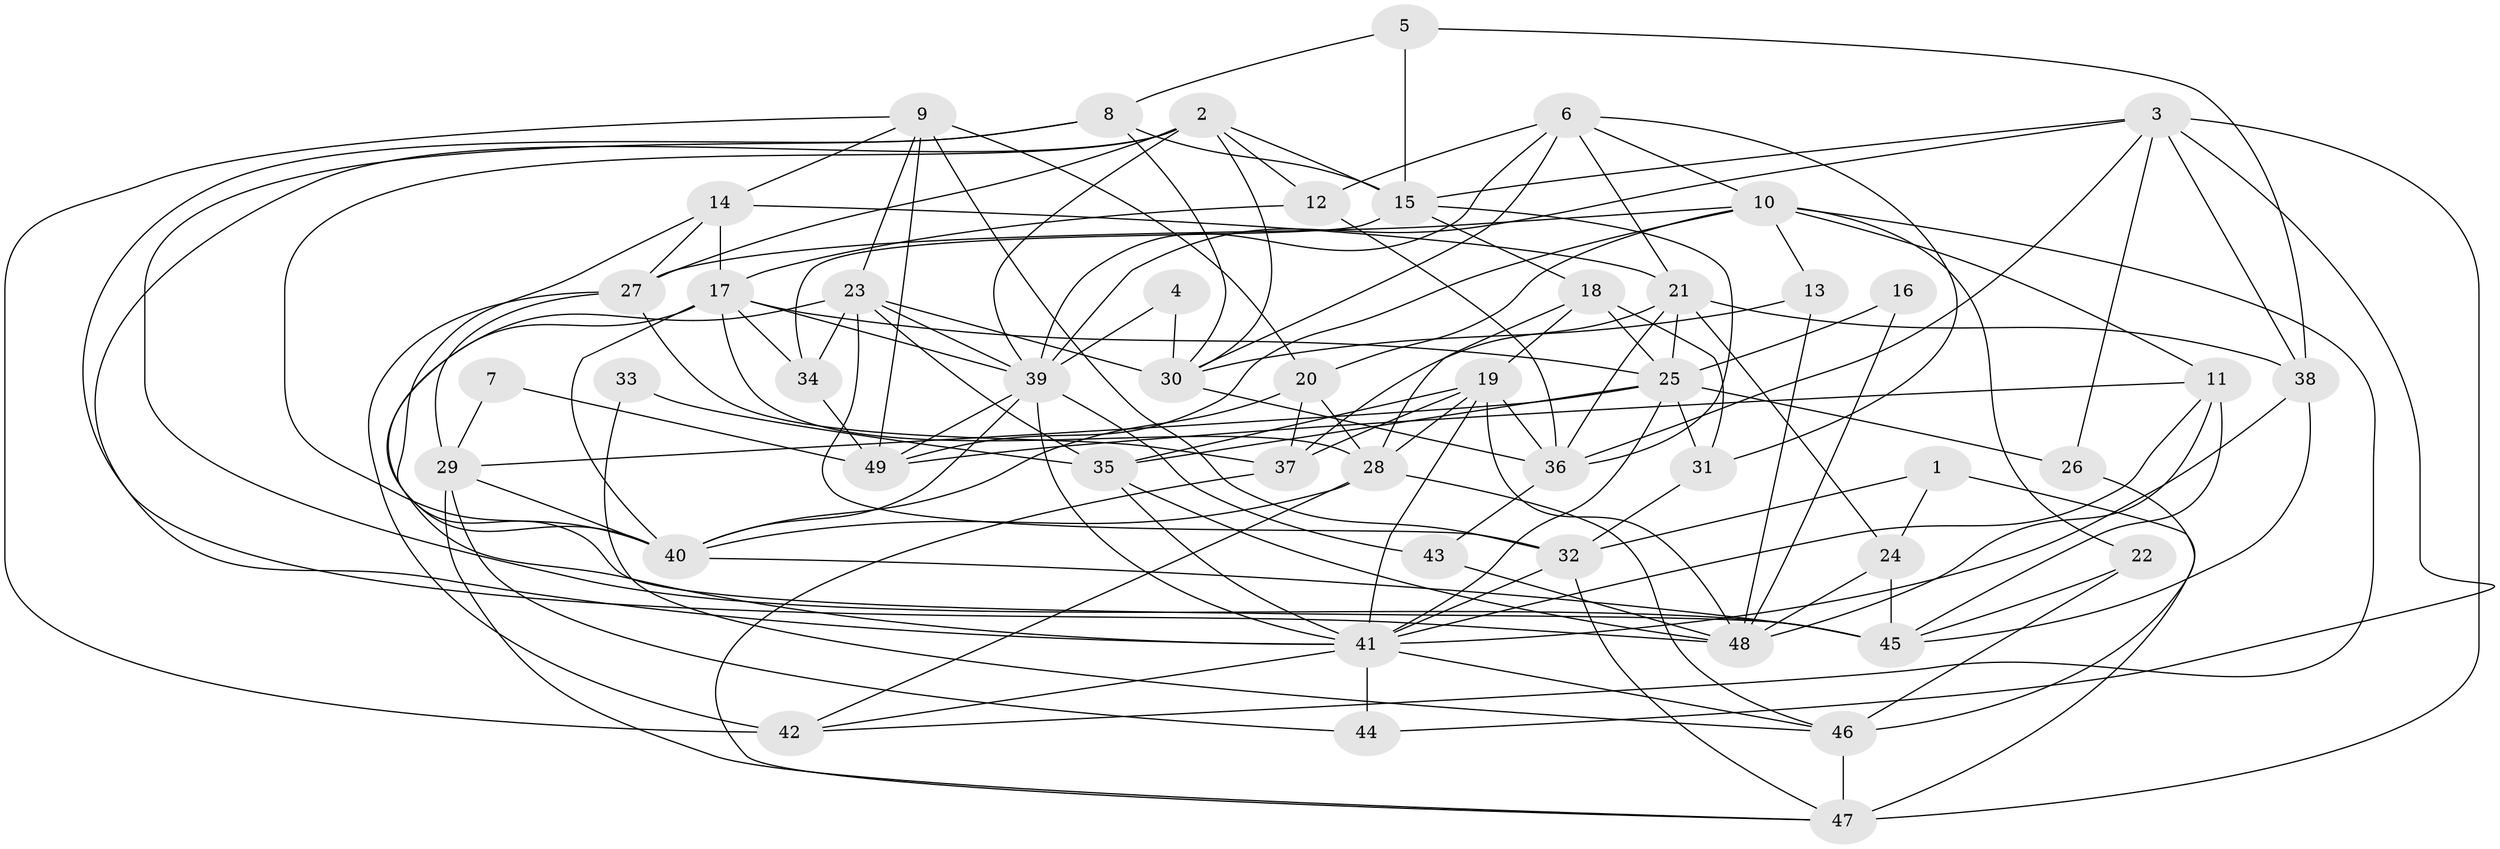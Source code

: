 // original degree distribution, {4: 0.21649484536082475, 3: 0.24742268041237114, 2: 0.18556701030927836, 6: 0.12371134020618557, 8: 0.020618556701030927, 5: 0.16494845360824742, 7: 0.041237113402061855}
// Generated by graph-tools (version 1.1) at 2025/26/03/09/25 03:26:22]
// undirected, 49 vertices, 136 edges
graph export_dot {
graph [start="1"]
  node [color=gray90,style=filled];
  1;
  2;
  3;
  4;
  5;
  6;
  7;
  8;
  9;
  10;
  11;
  12;
  13;
  14;
  15;
  16;
  17;
  18;
  19;
  20;
  21;
  22;
  23;
  24;
  25;
  26;
  27;
  28;
  29;
  30;
  31;
  32;
  33;
  34;
  35;
  36;
  37;
  38;
  39;
  40;
  41;
  42;
  43;
  44;
  45;
  46;
  47;
  48;
  49;
  1 -- 24 [weight=1.0];
  1 -- 32 [weight=1.0];
  1 -- 47 [weight=1.0];
  2 -- 12 [weight=1.0];
  2 -- 15 [weight=1.0];
  2 -- 27 [weight=1.0];
  2 -- 30 [weight=1.0];
  2 -- 39 [weight=1.0];
  2 -- 40 [weight=1.0];
  2 -- 41 [weight=1.0];
  3 -- 15 [weight=1.0];
  3 -- 26 [weight=2.0];
  3 -- 36 [weight=1.0];
  3 -- 38 [weight=1.0];
  3 -- 39 [weight=1.0];
  3 -- 44 [weight=1.0];
  3 -- 47 [weight=2.0];
  4 -- 30 [weight=1.0];
  4 -- 39 [weight=2.0];
  5 -- 8 [weight=1.0];
  5 -- 15 [weight=1.0];
  5 -- 38 [weight=1.0];
  6 -- 10 [weight=1.0];
  6 -- 12 [weight=1.0];
  6 -- 21 [weight=1.0];
  6 -- 30 [weight=1.0];
  6 -- 31 [weight=1.0];
  6 -- 39 [weight=1.0];
  7 -- 29 [weight=1.0];
  7 -- 49 [weight=1.0];
  8 -- 15 [weight=1.0];
  8 -- 30 [weight=1.0];
  8 -- 45 [weight=1.0];
  8 -- 48 [weight=1.0];
  9 -- 14 [weight=1.0];
  9 -- 20 [weight=1.0];
  9 -- 23 [weight=1.0];
  9 -- 32 [weight=2.0];
  9 -- 42 [weight=1.0];
  9 -- 49 [weight=1.0];
  10 -- 11 [weight=1.0];
  10 -- 13 [weight=1.0];
  10 -- 20 [weight=1.0];
  10 -- 22 [weight=1.0];
  10 -- 27 [weight=1.0];
  10 -- 42 [weight=1.0];
  10 -- 49 [weight=1.0];
  11 -- 41 [weight=1.0];
  11 -- 45 [weight=1.0];
  11 -- 48 [weight=1.0];
  11 -- 49 [weight=1.0];
  12 -- 17 [weight=1.0];
  12 -- 36 [weight=1.0];
  13 -- 30 [weight=1.0];
  13 -- 48 [weight=1.0];
  14 -- 17 [weight=1.0];
  14 -- 21 [weight=1.0];
  14 -- 27 [weight=1.0];
  14 -- 40 [weight=1.0];
  15 -- 18 [weight=1.0];
  15 -- 34 [weight=1.0];
  15 -- 36 [weight=1.0];
  16 -- 25 [weight=1.0];
  16 -- 48 [weight=1.0];
  17 -- 25 [weight=1.0];
  17 -- 28 [weight=1.0];
  17 -- 34 [weight=1.0];
  17 -- 39 [weight=1.0];
  17 -- 40 [weight=1.0];
  17 -- 45 [weight=1.0];
  18 -- 19 [weight=1.0];
  18 -- 25 [weight=1.0];
  18 -- 28 [weight=1.0];
  18 -- 31 [weight=1.0];
  19 -- 28 [weight=1.0];
  19 -- 35 [weight=1.0];
  19 -- 36 [weight=1.0];
  19 -- 37 [weight=1.0];
  19 -- 41 [weight=1.0];
  19 -- 48 [weight=1.0];
  20 -- 28 [weight=2.0];
  20 -- 37 [weight=1.0];
  20 -- 40 [weight=1.0];
  21 -- 24 [weight=1.0];
  21 -- 25 [weight=1.0];
  21 -- 36 [weight=1.0];
  21 -- 37 [weight=1.0];
  21 -- 38 [weight=1.0];
  22 -- 45 [weight=1.0];
  22 -- 46 [weight=1.0];
  23 -- 30 [weight=1.0];
  23 -- 32 [weight=1.0];
  23 -- 34 [weight=1.0];
  23 -- 35 [weight=1.0];
  23 -- 39 [weight=1.0];
  23 -- 41 [weight=1.0];
  24 -- 45 [weight=1.0];
  24 -- 48 [weight=1.0];
  25 -- 26 [weight=1.0];
  25 -- 29 [weight=1.0];
  25 -- 31 [weight=1.0];
  25 -- 35 [weight=1.0];
  25 -- 41 [weight=1.0];
  26 -- 46 [weight=2.0];
  27 -- 29 [weight=1.0];
  27 -- 37 [weight=1.0];
  27 -- 42 [weight=1.0];
  28 -- 40 [weight=1.0];
  28 -- 42 [weight=1.0];
  28 -- 46 [weight=1.0];
  29 -- 40 [weight=1.0];
  29 -- 44 [weight=1.0];
  29 -- 47 [weight=1.0];
  30 -- 36 [weight=1.0];
  31 -- 32 [weight=1.0];
  32 -- 41 [weight=1.0];
  32 -- 47 [weight=1.0];
  33 -- 35 [weight=1.0];
  33 -- 46 [weight=1.0];
  34 -- 49 [weight=1.0];
  35 -- 41 [weight=1.0];
  35 -- 48 [weight=1.0];
  36 -- 43 [weight=1.0];
  37 -- 47 [weight=1.0];
  38 -- 41 [weight=1.0];
  38 -- 45 [weight=1.0];
  39 -- 40 [weight=2.0];
  39 -- 41 [weight=1.0];
  39 -- 43 [weight=1.0];
  39 -- 49 [weight=1.0];
  40 -- 45 [weight=1.0];
  41 -- 42 [weight=1.0];
  41 -- 44 [weight=1.0];
  41 -- 46 [weight=1.0];
  43 -- 48 [weight=1.0];
  46 -- 47 [weight=1.0];
}
